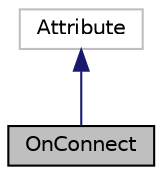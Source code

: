 digraph "OnConnect"
{
 // LATEX_PDF_SIZE
  edge [fontname="Helvetica",fontsize="10",labelfontname="Helvetica",labelfontsize="10"];
  node [fontname="Helvetica",fontsize="10",shape=record];
  Node1 [label="OnConnect",height=0.2,width=0.4,color="black", fillcolor="grey75", style="filled", fontcolor="black",tooltip="Annotated methods get invoked when a new connection occurs."];
  Node2 -> Node1 [dir="back",color="midnightblue",fontsize="10",style="solid",fontname="Helvetica"];
  Node2 [label="Attribute",height=0.2,width=0.4,color="grey75", fillcolor="white", style="filled",tooltip=" "];
}
